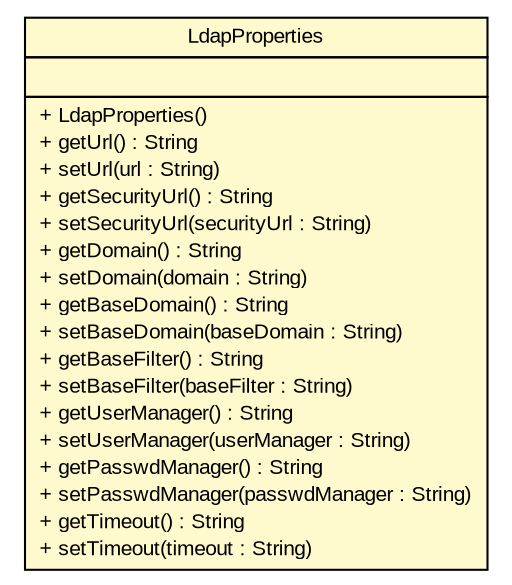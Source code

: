 #!/usr/local/bin/dot
#
# Class diagram 
# Generated by UMLGraph version R5_6 (http://www.umlgraph.org/)
#

digraph G {
	edge [fontname="arial",fontsize=10,labelfontname="arial",labelfontsize=10];
	node [fontname="arial",fontsize=10,shape=plaintext];
	nodesep=0.25;
	ranksep=0.5;
	// br.gov.to.sefaz.seg.business.authentication.handler.LdapHandler.LdapProperties
	c627260 [label=<<table title="br.gov.to.sefaz.seg.business.authentication.handler.LdapHandler.LdapProperties" border="0" cellborder="1" cellspacing="0" cellpadding="2" port="p" bgcolor="lemonChiffon" href="./LdapHandler.LdapProperties.html">
		<tr><td><table border="0" cellspacing="0" cellpadding="1">
<tr><td align="center" balign="center"> LdapProperties </td></tr>
		</table></td></tr>
		<tr><td><table border="0" cellspacing="0" cellpadding="1">
<tr><td align="left" balign="left">  </td></tr>
		</table></td></tr>
		<tr><td><table border="0" cellspacing="0" cellpadding="1">
<tr><td align="left" balign="left"> + LdapProperties() </td></tr>
<tr><td align="left" balign="left"> + getUrl() : String </td></tr>
<tr><td align="left" balign="left"> + setUrl(url : String) </td></tr>
<tr><td align="left" balign="left"> + getSecurityUrl() : String </td></tr>
<tr><td align="left" balign="left"> + setSecurityUrl(securityUrl : String) </td></tr>
<tr><td align="left" balign="left"> + getDomain() : String </td></tr>
<tr><td align="left" balign="left"> + setDomain(domain : String) </td></tr>
<tr><td align="left" balign="left"> + getBaseDomain() : String </td></tr>
<tr><td align="left" balign="left"> + setBaseDomain(baseDomain : String) </td></tr>
<tr><td align="left" balign="left"> + getBaseFilter() : String </td></tr>
<tr><td align="left" balign="left"> + setBaseFilter(baseFilter : String) </td></tr>
<tr><td align="left" balign="left"> + getUserManager() : String </td></tr>
<tr><td align="left" balign="left"> + setUserManager(userManager : String) </td></tr>
<tr><td align="left" balign="left"> + getPasswdManager() : String </td></tr>
<tr><td align="left" balign="left"> + setPasswdManager(passwdManager : String) </td></tr>
<tr><td align="left" balign="left"> + getTimeout() : String </td></tr>
<tr><td align="left" balign="left"> + setTimeout(timeout : String) </td></tr>
		</table></td></tr>
		</table>>, URL="./LdapHandler.LdapProperties.html", fontname="arial", fontcolor="black", fontsize=10.0];
}

